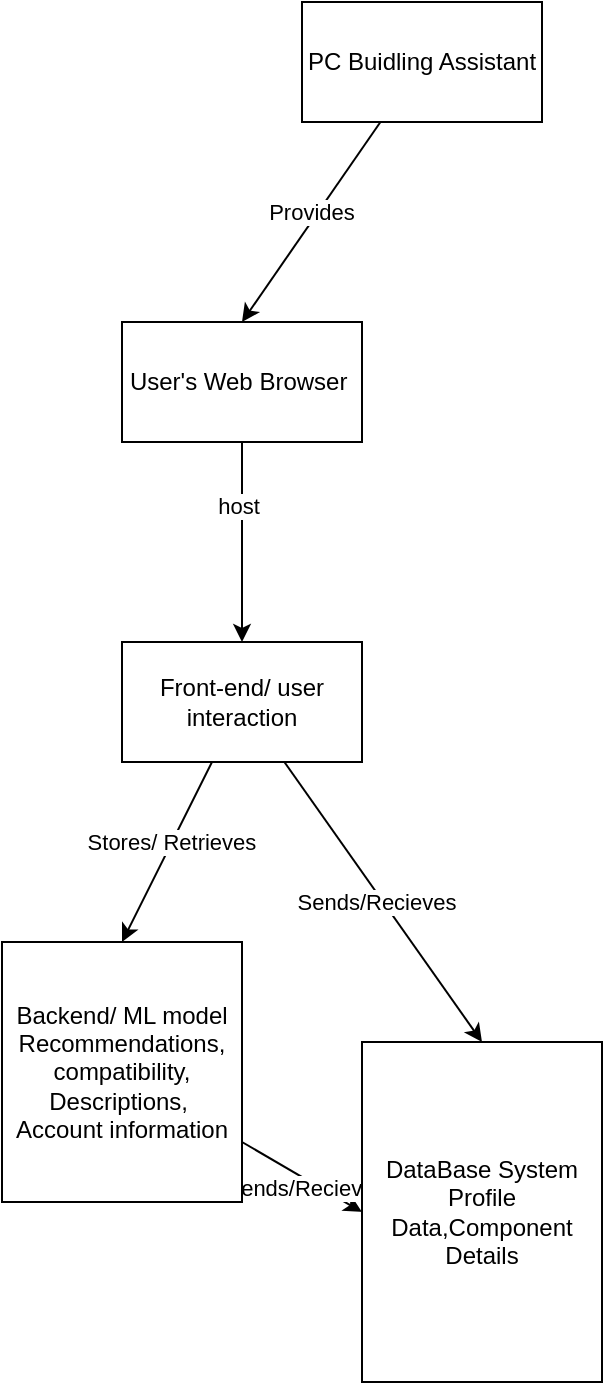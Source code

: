 <mxfile version="22.0.6" type="github">
  <diagram name="Page-1" id="faL7WWvmab_ah_5uFtHt">
    <mxGraphModel dx="671" dy="866" grid="1" gridSize="10" guides="1" tooltips="1" connect="1" arrows="1" fold="1" page="1" pageScale="1" pageWidth="850" pageHeight="1100" math="0" shadow="0">
      <root>
        <mxCell id="0" />
        <mxCell id="1" parent="0" />
        <mxCell id="S1Z_fHzsfzu-kO6UPCKW-3" style="rounded=0;orthogonalLoop=1;jettySize=auto;html=1;entryX=0.5;entryY=0;entryDx=0;entryDy=0;" edge="1" parent="1" source="S1Z_fHzsfzu-kO6UPCKW-1" target="S1Z_fHzsfzu-kO6UPCKW-2">
          <mxGeometry relative="1" as="geometry" />
        </mxCell>
        <mxCell id="S1Z_fHzsfzu-kO6UPCKW-4" value="Provides&amp;nbsp;&lt;br&gt;" style="edgeLabel;html=1;align=center;verticalAlign=middle;resizable=0;points=[];" vertex="1" connectable="0" parent="S1Z_fHzsfzu-kO6UPCKW-3">
          <mxGeometry x="-0.081" y="-2" relative="1" as="geometry">
            <mxPoint as="offset" />
          </mxGeometry>
        </mxCell>
        <mxCell id="S1Z_fHzsfzu-kO6UPCKW-1" value="PC Buidling Assistant" style="rounded=0;whiteSpace=wrap;html=1;" vertex="1" parent="1">
          <mxGeometry x="170" y="230" width="120" height="60" as="geometry" />
        </mxCell>
        <mxCell id="S1Z_fHzsfzu-kO6UPCKW-6" style="edgeStyle=orthogonalEdgeStyle;rounded=0;orthogonalLoop=1;jettySize=auto;html=1;entryX=0.5;entryY=0;entryDx=0;entryDy=0;" edge="1" parent="1" source="S1Z_fHzsfzu-kO6UPCKW-2" target="S1Z_fHzsfzu-kO6UPCKW-5">
          <mxGeometry relative="1" as="geometry" />
        </mxCell>
        <mxCell id="S1Z_fHzsfzu-kO6UPCKW-7" value="host&lt;br&gt;" style="edgeLabel;html=1;align=center;verticalAlign=middle;resizable=0;points=[];" vertex="1" connectable="0" parent="S1Z_fHzsfzu-kO6UPCKW-6">
          <mxGeometry x="-0.36" y="-2" relative="1" as="geometry">
            <mxPoint as="offset" />
          </mxGeometry>
        </mxCell>
        <mxCell id="S1Z_fHzsfzu-kO6UPCKW-2" value="User&#39;s Web Browser&amp;nbsp;" style="rounded=0;whiteSpace=wrap;html=1;" vertex="1" parent="1">
          <mxGeometry x="80" y="390" width="120" height="60" as="geometry" />
        </mxCell>
        <mxCell id="S1Z_fHzsfzu-kO6UPCKW-9" style="rounded=0;orthogonalLoop=1;jettySize=auto;html=1;entryX=0.5;entryY=0;entryDx=0;entryDy=0;" edge="1" parent="1" source="S1Z_fHzsfzu-kO6UPCKW-5" target="S1Z_fHzsfzu-kO6UPCKW-8">
          <mxGeometry relative="1" as="geometry" />
        </mxCell>
        <mxCell id="S1Z_fHzsfzu-kO6UPCKW-10" value="Stores/ Retrieves&amp;nbsp;" style="edgeLabel;html=1;align=center;verticalAlign=middle;resizable=0;points=[];" vertex="1" connectable="0" parent="S1Z_fHzsfzu-kO6UPCKW-9">
          <mxGeometry x="-0.12" y="1" relative="1" as="geometry">
            <mxPoint as="offset" />
          </mxGeometry>
        </mxCell>
        <mxCell id="S1Z_fHzsfzu-kO6UPCKW-14" style="rounded=0;orthogonalLoop=1;jettySize=auto;html=1;entryX=0.5;entryY=0;entryDx=0;entryDy=0;" edge="1" parent="1" source="S1Z_fHzsfzu-kO6UPCKW-5" target="S1Z_fHzsfzu-kO6UPCKW-11">
          <mxGeometry relative="1" as="geometry" />
        </mxCell>
        <mxCell id="S1Z_fHzsfzu-kO6UPCKW-15" value="Sends/Recieves" style="edgeLabel;html=1;align=center;verticalAlign=middle;resizable=0;points=[];" vertex="1" connectable="0" parent="S1Z_fHzsfzu-kO6UPCKW-14">
          <mxGeometry x="-0.024" y="-3" relative="1" as="geometry">
            <mxPoint as="offset" />
          </mxGeometry>
        </mxCell>
        <mxCell id="S1Z_fHzsfzu-kO6UPCKW-5" value="Front-end/ user interaction" style="rounded=0;whiteSpace=wrap;html=1;" vertex="1" parent="1">
          <mxGeometry x="80" y="550" width="120" height="60" as="geometry" />
        </mxCell>
        <mxCell id="S1Z_fHzsfzu-kO6UPCKW-12" style="rounded=0;orthogonalLoop=1;jettySize=auto;html=1;entryX=0;entryY=0.5;entryDx=0;entryDy=0;" edge="1" parent="1" source="S1Z_fHzsfzu-kO6UPCKW-8" target="S1Z_fHzsfzu-kO6UPCKW-11">
          <mxGeometry relative="1" as="geometry" />
        </mxCell>
        <mxCell id="S1Z_fHzsfzu-kO6UPCKW-13" value="Sends/Recieves&amp;nbsp;" style="edgeLabel;html=1;align=center;verticalAlign=middle;resizable=0;points=[];" vertex="1" connectable="0" parent="S1Z_fHzsfzu-kO6UPCKW-12">
          <mxGeometry x="0.154" y="-3" relative="1" as="geometry">
            <mxPoint as="offset" />
          </mxGeometry>
        </mxCell>
        <mxCell id="S1Z_fHzsfzu-kO6UPCKW-8" value="Backend/ ML model Recommendations,&lt;br&gt;compatibility,&lt;br&gt;Descriptions,&amp;nbsp;&lt;br&gt;Account information" style="rounded=0;whiteSpace=wrap;html=1;" vertex="1" parent="1">
          <mxGeometry x="20" y="700" width="120" height="130" as="geometry" />
        </mxCell>
        <mxCell id="S1Z_fHzsfzu-kO6UPCKW-11" value="DataBase System&lt;br&gt;Profile Data,Component&lt;br&gt;Details" style="rounded=0;whiteSpace=wrap;html=1;" vertex="1" parent="1">
          <mxGeometry x="200" y="750" width="120" height="170" as="geometry" />
        </mxCell>
      </root>
    </mxGraphModel>
  </diagram>
</mxfile>
